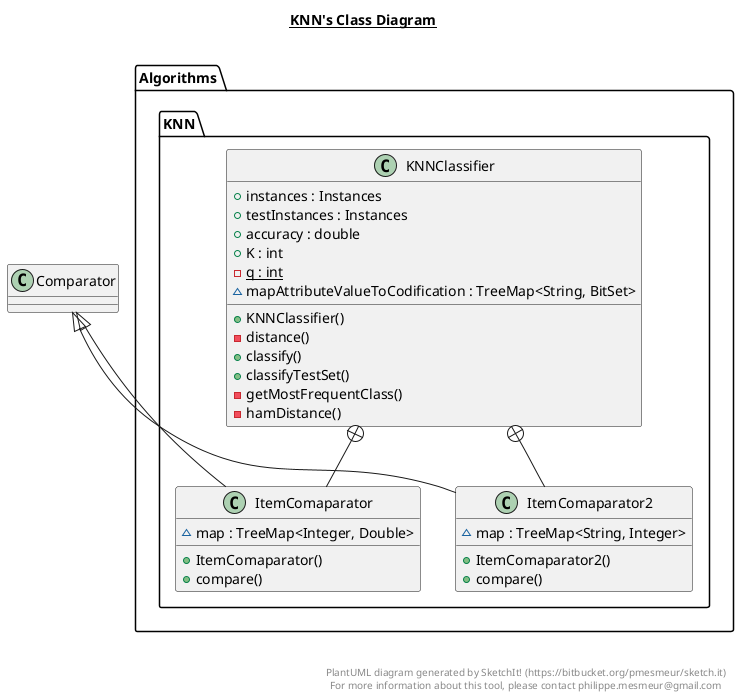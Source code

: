 @startuml

title __KNN's Class Diagram__\n

  package Algorithms.KNN {
    class KNNClassifier {
        + instances : Instances
        + testInstances : Instances
        + accuracy : double
        + K : int
        {static} - q : int
        ~ mapAttributeValueToCodification : TreeMap<String, BitSet>
        + KNNClassifier()
        - distance()
        + classify()
        + classifyTestSet()
        - getMostFrequentClass()
        - hamDistance()
    }
  }
  

  package Algorithms.KNN {
    class ItemComaparator {
        ~ map : TreeMap<Integer, Double>
        + ItemComaparator()
        + compare()
    }
  }
  

  package Algorithms.KNN {
    class ItemComaparator2 {
        ~ map : TreeMap<String, Integer>
        + ItemComaparator2()
        + compare()
    }
  }
  

  KNNClassifier +-down- ItemComaparator
  KNNClassifier +-down- ItemComaparator2
  ItemComaparator -up-|> Comparator
  ItemComaparator2 -up-|> Comparator


right footer


PlantUML diagram generated by SketchIt! (https://bitbucket.org/pmesmeur/sketch.it)
For more information about this tool, please contact philippe.mesmeur@gmail.com
endfooter

@enduml
